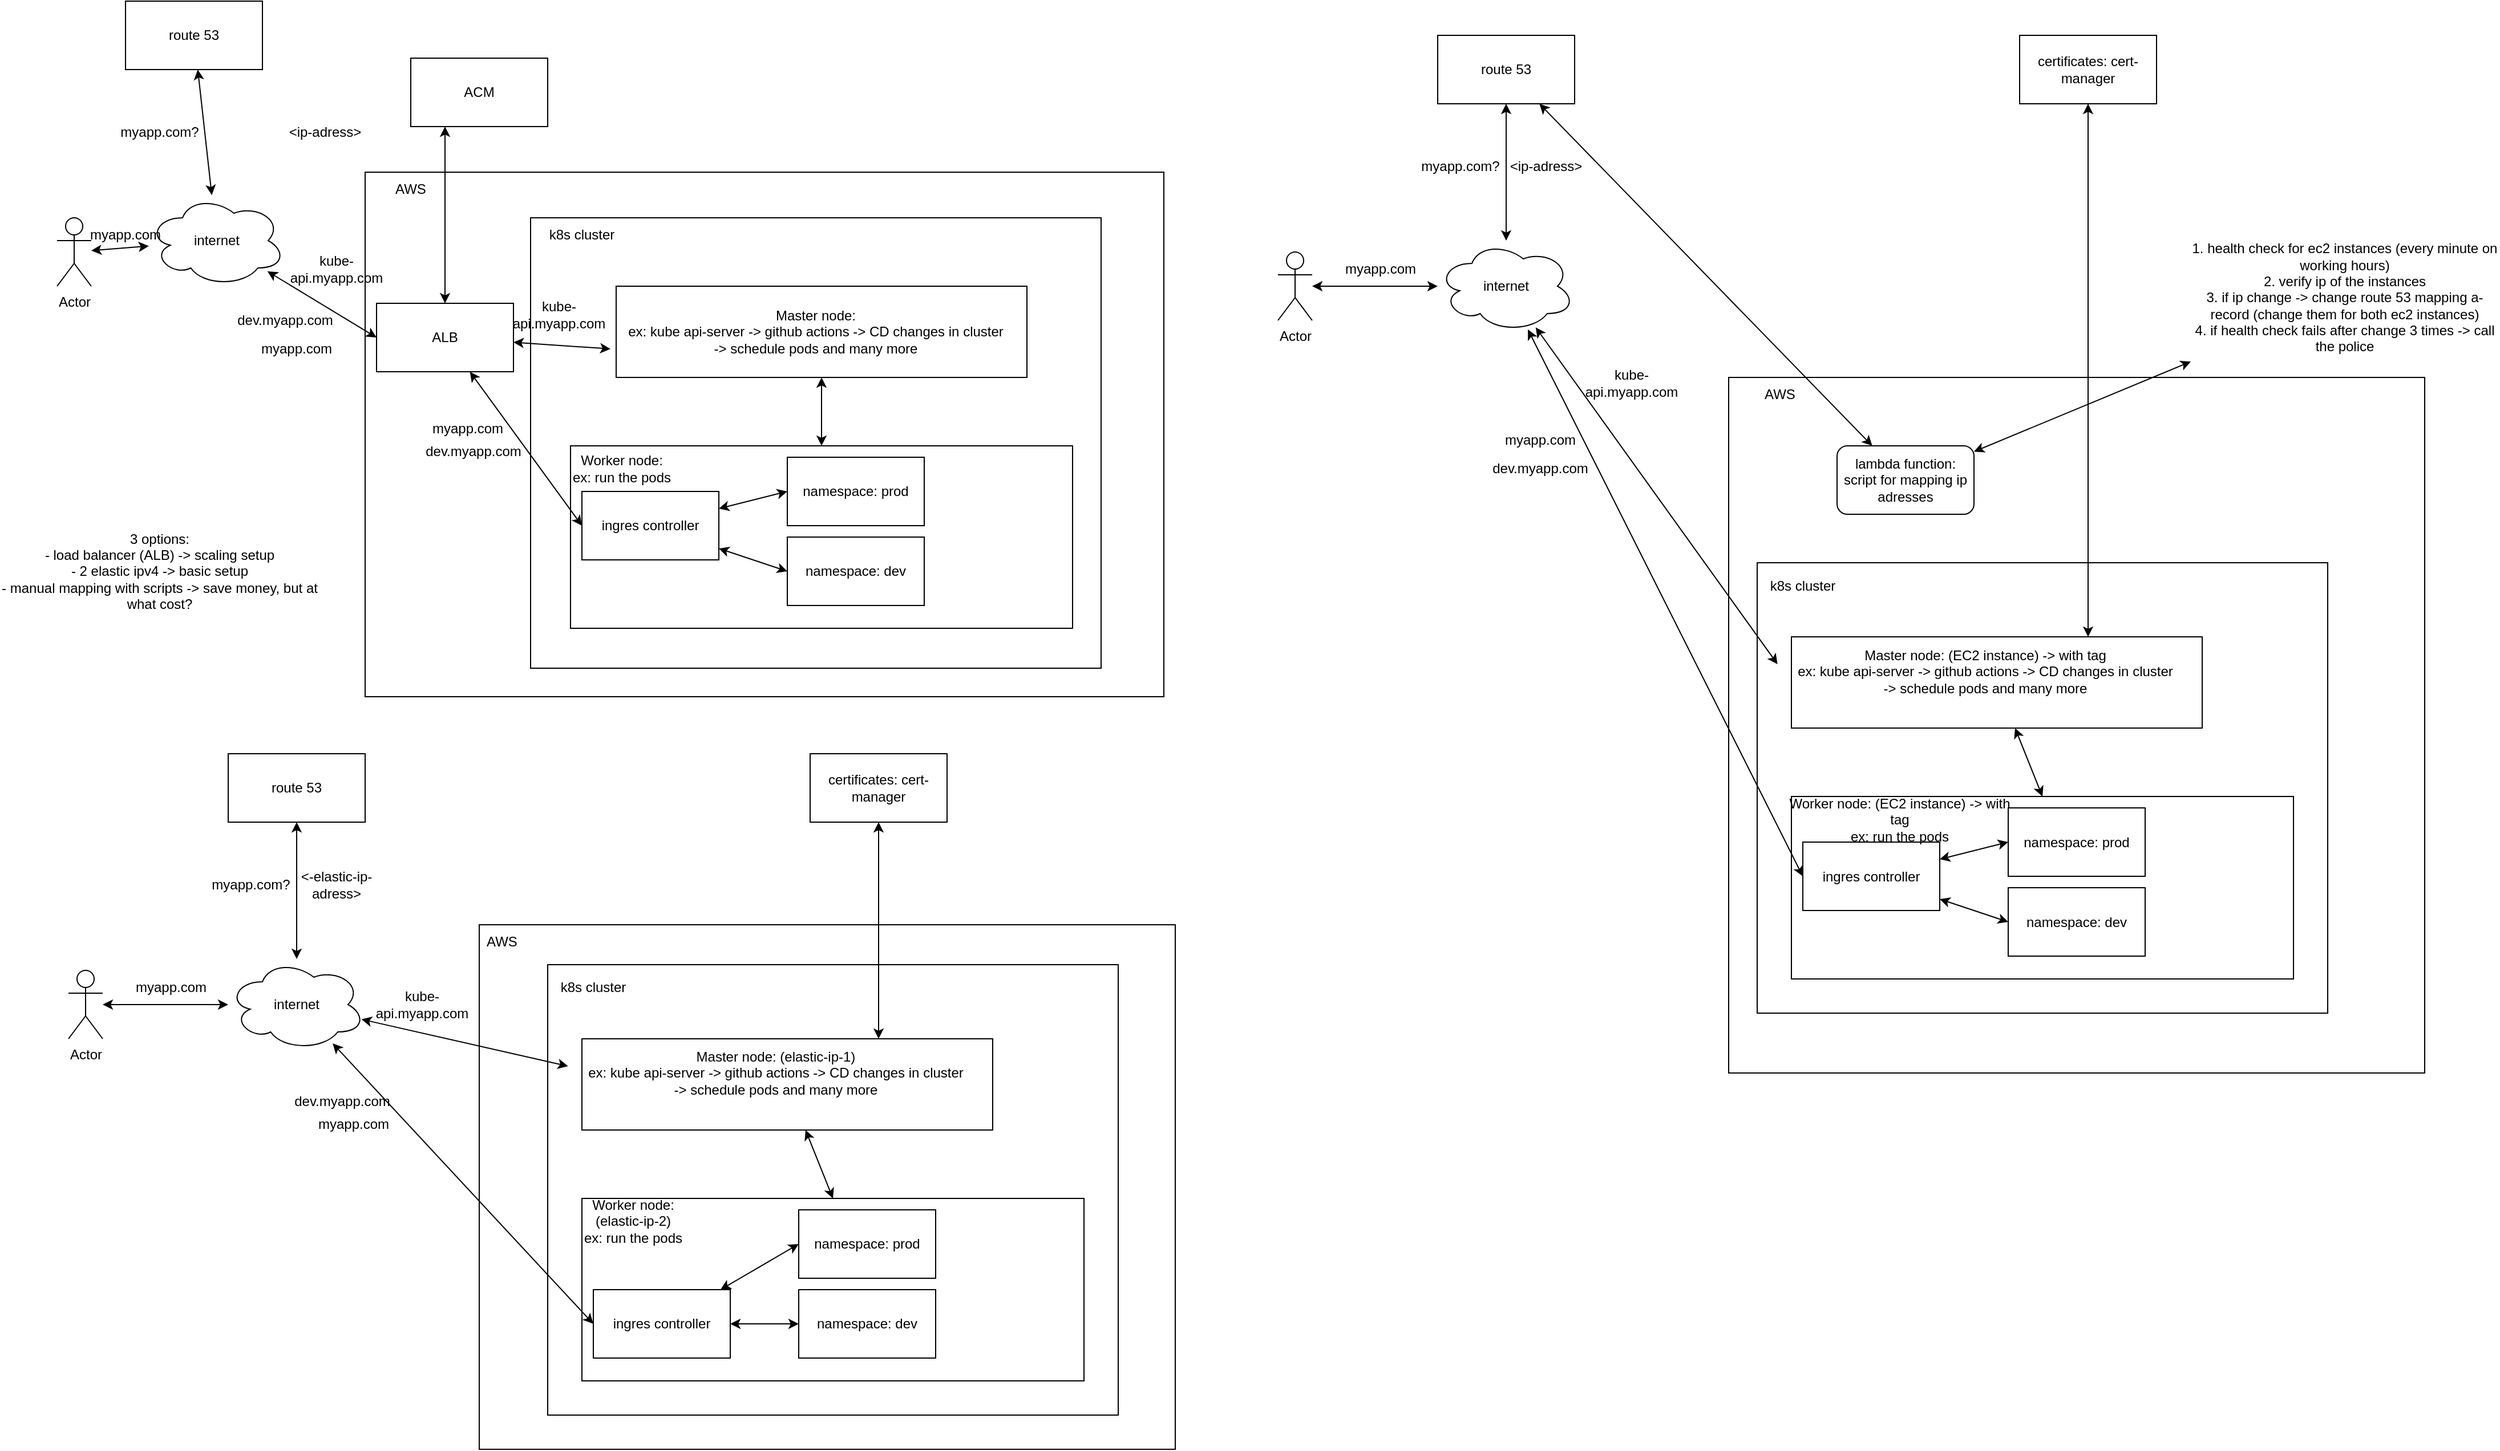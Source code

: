 <mxfile>
    <diagram id="b72ZzESE90N9_cNAmUY-" name="Page-1">
        <mxGraphModel dx="2236" dy="904" grid="1" gridSize="10" guides="1" tooltips="1" connect="1" arrows="1" fold="1" page="1" pageScale="1" pageWidth="850" pageHeight="1100" math="0" shadow="0">
            <root>
                <mxCell id="0"/>
                <mxCell id="1" parent="0"/>
                <mxCell id="76" value="" style="rounded=0;whiteSpace=wrap;html=1;fillColor=none;" parent="1" vertex="1">
                    <mxGeometry x="1495" y="420" width="610" height="610" as="geometry"/>
                </mxCell>
                <mxCell id="28" value="" style="rounded=0;whiteSpace=wrap;html=1;fillColor=none;" parent="1" vertex="1">
                    <mxGeometry x="300" y="240" width="700" height="460" as="geometry"/>
                </mxCell>
                <mxCell id="22" style="edgeStyle=none;html=1;startArrow=classic;startFill=1;endArrow=classic;endFill=1;" parent="1" source="2" target="4" edge="1">
                    <mxGeometry relative="1" as="geometry"/>
                </mxCell>
                <mxCell id="108" style="edgeStyle=none;html=1;entryX=0;entryY=0.5;entryDx=0;entryDy=0;startArrow=classic;startFill=1;endArrow=classic;endFill=1;" parent="1" source="2" target="105" edge="1">
                    <mxGeometry relative="1" as="geometry"/>
                </mxCell>
                <mxCell id="2" value="internet" style="ellipse;shape=cloud;whiteSpace=wrap;html=1;" parent="1" vertex="1">
                    <mxGeometry x="110" y="260" width="120" height="80" as="geometry"/>
                </mxCell>
                <mxCell id="5" style="edgeStyle=none;html=1;startArrow=classic;startFill=1;" parent="1" source="3" target="2" edge="1">
                    <mxGeometry relative="1" as="geometry"/>
                </mxCell>
                <mxCell id="3" value="Actor" style="shape=umlActor;verticalLabelPosition=bottom;verticalAlign=top;html=1;outlineConnect=0;" parent="1" vertex="1">
                    <mxGeometry x="30" y="280" width="30" height="60" as="geometry"/>
                </mxCell>
                <mxCell id="4" value="route 53" style="rounded=0;whiteSpace=wrap;html=1;" parent="1" vertex="1">
                    <mxGeometry x="90" y="90" width="120" height="60" as="geometry"/>
                </mxCell>
                <mxCell id="7" value="" style="rounded=0;whiteSpace=wrap;html=1;fillColor=none;" parent="1" vertex="1">
                    <mxGeometry x="445" y="280" width="500" height="395" as="geometry"/>
                </mxCell>
                <mxCell id="14" value="myapp.com" style="text;html=1;strokeColor=none;fillColor=none;align=center;verticalAlign=middle;whiteSpace=wrap;rounded=0;" parent="1" vertex="1">
                    <mxGeometry x="60" y="280" width="60" height="30" as="geometry"/>
                </mxCell>
                <mxCell id="17" value="dev.myapp.com" style="text;html=1;strokeColor=none;fillColor=none;align=center;verticalAlign=middle;whiteSpace=wrap;rounded=0;" parent="1" vertex="1">
                    <mxGeometry x="200" y="355" width="60" height="30" as="geometry"/>
                </mxCell>
                <mxCell id="23" value="myapp.com?" style="text;html=1;strokeColor=none;fillColor=none;align=center;verticalAlign=middle;whiteSpace=wrap;rounded=0;" parent="1" vertex="1">
                    <mxGeometry x="90" y="190" width="60" height="30" as="geometry"/>
                </mxCell>
                <mxCell id="24" value="&amp;lt;ip-adress&amp;gt;" style="text;html=1;strokeColor=none;fillColor=none;align=center;verticalAlign=middle;whiteSpace=wrap;rounded=0;" parent="1" vertex="1">
                    <mxGeometry x="230" y="190" width="70" height="30" as="geometry"/>
                </mxCell>
                <mxCell id="25" value="k8s cluster" style="text;html=1;strokeColor=none;fillColor=none;align=center;verticalAlign=middle;whiteSpace=wrap;rounded=0;" parent="1" vertex="1">
                    <mxGeometry x="460" y="280" width="60" height="30" as="geometry"/>
                </mxCell>
                <mxCell id="26" value="" style="rounded=0;whiteSpace=wrap;html=1;fillColor=none;" parent="1" vertex="1">
                    <mxGeometry x="480" y="480" width="440" height="160" as="geometry"/>
                </mxCell>
                <mxCell id="44" style="edgeStyle=none;html=1;entryX=0.5;entryY=0;entryDx=0;entryDy=0;startArrow=classic;startFill=1;endArrow=classic;endFill=1;" parent="1" source="27" target="26" edge="1">
                    <mxGeometry relative="1" as="geometry"/>
                </mxCell>
                <mxCell id="27" value="" style="rounded=0;whiteSpace=wrap;html=1;fillColor=none;" parent="1" vertex="1">
                    <mxGeometry x="520" y="340" width="360" height="80" as="geometry"/>
                </mxCell>
                <mxCell id="29" value="AWS" style="text;html=1;strokeColor=none;fillColor=none;align=center;verticalAlign=middle;whiteSpace=wrap;rounded=0;" parent="1" vertex="1">
                    <mxGeometry x="310" y="240" width="60" height="30" as="geometry"/>
                </mxCell>
                <mxCell id="31" value="Master node:&lt;br&gt;ex: kube api-server -&amp;gt; github actions -&amp;gt; CD changes in cluster&lt;br&gt;-&amp;gt; schedule pods and many more" style="text;html=1;strokeColor=none;fillColor=none;align=center;verticalAlign=middle;whiteSpace=wrap;rounded=0;" parent="1" vertex="1">
                    <mxGeometry x="515" y="350" width="360" height="60" as="geometry"/>
                </mxCell>
                <mxCell id="33" value="Worker node:&lt;br&gt;ex: run the pods" style="text;html=1;strokeColor=none;fillColor=none;align=center;verticalAlign=middle;whiteSpace=wrap;rounded=0;" parent="1" vertex="1">
                    <mxGeometry x="470" y="470" width="110" height="60" as="geometry"/>
                </mxCell>
                <mxCell id="34" value="myapp.com" style="text;html=1;strokeColor=none;fillColor=none;align=center;verticalAlign=middle;whiteSpace=wrap;rounded=0;" parent="1" vertex="1">
                    <mxGeometry x="210" y="380" width="60" height="30" as="geometry"/>
                </mxCell>
                <mxCell id="35" value="kube-api.myapp.com" style="text;html=1;strokeColor=none;fillColor=none;align=center;verticalAlign=middle;whiteSpace=wrap;rounded=0;" parent="1" vertex="1">
                    <mxGeometry x="245" y="310" width="60" height="30" as="geometry"/>
                </mxCell>
                <mxCell id="36" value="namespace: prod" style="rounded=0;whiteSpace=wrap;html=1;fillColor=none;" parent="1" vertex="1">
                    <mxGeometry x="670" y="490" width="120" height="60" as="geometry"/>
                </mxCell>
                <mxCell id="37" value="namespace: dev" style="rounded=0;whiteSpace=wrap;html=1;fillColor=none;" parent="1" vertex="1">
                    <mxGeometry x="670" y="560" width="120" height="60" as="geometry"/>
                </mxCell>
                <mxCell id="38" value="ACM" style="rounded=0;whiteSpace=wrap;html=1;fillColor=none;" parent="1" vertex="1">
                    <mxGeometry x="340" y="140" width="120" height="60" as="geometry"/>
                </mxCell>
                <mxCell id="41" style="edgeStyle=none;html=1;entryX=0;entryY=0.5;entryDx=0;entryDy=0;startArrow=classic;startFill=1;endArrow=classic;endFill=1;" parent="1" source="40" target="36" edge="1">
                    <mxGeometry relative="1" as="geometry"/>
                </mxCell>
                <mxCell id="42" style="edgeStyle=none;html=1;entryX=0;entryY=0.5;entryDx=0;entryDy=0;startArrow=classic;startFill=1;endArrow=classic;endFill=1;" parent="1" source="40" target="37" edge="1">
                    <mxGeometry relative="1" as="geometry"/>
                </mxCell>
                <mxCell id="40" value="ingres controller" style="rounded=0;whiteSpace=wrap;html=1;fillColor=none;" parent="1" vertex="1">
                    <mxGeometry x="490" y="520" width="120" height="60" as="geometry"/>
                </mxCell>
                <mxCell id="45" value="3 options:&lt;br&gt;- load balancer (ALB) -&amp;gt; scaling setup&lt;br&gt;- 2 elastic ipv4 -&amp;gt; basic setup&lt;br&gt;- manual mapping with scripts -&amp;gt; save money, but at what cost?" style="text;html=1;strokeColor=none;fillColor=none;align=center;verticalAlign=middle;whiteSpace=wrap;rounded=0;" parent="1" vertex="1">
                    <mxGeometry x="-20" y="545" width="280" height="90" as="geometry"/>
                </mxCell>
                <mxCell id="47" value="" style="rounded=0;whiteSpace=wrap;html=1;fillColor=none;" parent="1" vertex="1">
                    <mxGeometry x="400" y="900" width="610" height="460" as="geometry"/>
                </mxCell>
                <mxCell id="48" style="edgeStyle=none;html=1;entryX=-0.006;entryY=0.4;entryDx=0;entryDy=0;startArrow=classic;startFill=1;entryPerimeter=0;" parent="1" source="51" target="65" edge="1">
                    <mxGeometry relative="1" as="geometry"/>
                </mxCell>
                <mxCell id="49" style="edgeStyle=none;html=1;startArrow=classic;startFill=1;endArrow=classic;endFill=1;" parent="1" source="51" target="54" edge="1">
                    <mxGeometry relative="1" as="geometry"/>
                </mxCell>
                <mxCell id="50" style="edgeStyle=none;html=1;entryX=0;entryY=0.5;entryDx=0;entryDy=0;startArrow=classic;startFill=1;endArrow=classic;endFill=1;" parent="1" source="51" target="75" edge="1">
                    <mxGeometry relative="1" as="geometry"/>
                </mxCell>
                <mxCell id="51" value="internet" style="ellipse;shape=cloud;whiteSpace=wrap;html=1;" parent="1" vertex="1">
                    <mxGeometry x="180" y="930" width="120" height="80" as="geometry"/>
                </mxCell>
                <mxCell id="52" style="edgeStyle=none;html=1;startArrow=classic;startFill=1;" parent="1" source="53" target="51" edge="1">
                    <mxGeometry relative="1" as="geometry"/>
                </mxCell>
                <mxCell id="53" value="Actor" style="shape=umlActor;verticalLabelPosition=bottom;verticalAlign=top;html=1;outlineConnect=0;" parent="1" vertex="1">
                    <mxGeometry x="40" y="940" width="30" height="60" as="geometry"/>
                </mxCell>
                <mxCell id="54" value="route 53" style="rounded=0;whiteSpace=wrap;html=1;" parent="1" vertex="1">
                    <mxGeometry x="180" y="750" width="120" height="60" as="geometry"/>
                </mxCell>
                <mxCell id="55" value="" style="rounded=0;whiteSpace=wrap;html=1;fillColor=none;" parent="1" vertex="1">
                    <mxGeometry x="460" y="935" width="500" height="395" as="geometry"/>
                </mxCell>
                <mxCell id="56" value="myapp.com" style="text;html=1;strokeColor=none;fillColor=none;align=center;verticalAlign=middle;whiteSpace=wrap;rounded=0;" parent="1" vertex="1">
                    <mxGeometry x="100" y="940" width="60" height="30" as="geometry"/>
                </mxCell>
                <mxCell id="57" value="dev.myapp.com" style="text;html=1;strokeColor=none;fillColor=none;align=center;verticalAlign=middle;whiteSpace=wrap;rounded=0;" parent="1" vertex="1">
                    <mxGeometry x="250" y="1040" width="60" height="30" as="geometry"/>
                </mxCell>
                <mxCell id="58" value="myapp.com?" style="text;html=1;strokeColor=none;fillColor=none;align=center;verticalAlign=middle;whiteSpace=wrap;rounded=0;" parent="1" vertex="1">
                    <mxGeometry x="170" y="850" width="60" height="30" as="geometry"/>
                </mxCell>
                <mxCell id="59" value="&amp;lt;-elastic-ip-adress&amp;gt;" style="text;html=1;strokeColor=none;fillColor=none;align=center;verticalAlign=middle;whiteSpace=wrap;rounded=0;" parent="1" vertex="1">
                    <mxGeometry x="240" y="850" width="70" height="30" as="geometry"/>
                </mxCell>
                <mxCell id="60" value="k8s cluster" style="text;html=1;strokeColor=none;fillColor=none;align=center;verticalAlign=middle;whiteSpace=wrap;rounded=0;" parent="1" vertex="1">
                    <mxGeometry x="470" y="940" width="60" height="30" as="geometry"/>
                </mxCell>
                <mxCell id="61" value="" style="rounded=0;whiteSpace=wrap;html=1;fillColor=none;" parent="1" vertex="1">
                    <mxGeometry x="490" y="1140" width="440" height="160" as="geometry"/>
                </mxCell>
                <mxCell id="62" style="edgeStyle=none;html=1;entryX=0.5;entryY=0;entryDx=0;entryDy=0;startArrow=classic;startFill=1;endArrow=classic;endFill=1;" parent="1" source="63" target="61" edge="1">
                    <mxGeometry relative="1" as="geometry"/>
                </mxCell>
                <mxCell id="63" value="" style="rounded=0;whiteSpace=wrap;html=1;fillColor=none;" parent="1" vertex="1">
                    <mxGeometry x="490" y="1000" width="360" height="80" as="geometry"/>
                </mxCell>
                <mxCell id="64" value="AWS" style="text;html=1;strokeColor=none;fillColor=none;align=center;verticalAlign=middle;whiteSpace=wrap;rounded=0;" parent="1" vertex="1">
                    <mxGeometry x="390" y="900" width="60" height="30" as="geometry"/>
                </mxCell>
                <mxCell id="65" value="Master node: (elastic-ip-1)&lt;br&gt;ex: kube api-server -&amp;gt; github actions -&amp;gt; CD changes in cluster&lt;br&gt;-&amp;gt; schedule pods and many more" style="text;html=1;strokeColor=none;fillColor=none;align=center;verticalAlign=middle;whiteSpace=wrap;rounded=0;" parent="1" vertex="1">
                    <mxGeometry x="480" y="1000" width="360" height="60" as="geometry"/>
                </mxCell>
                <mxCell id="66" value="Worker node:(elastic-ip-2)&lt;br&gt;ex: run the pods" style="text;html=1;strokeColor=none;fillColor=none;align=center;verticalAlign=middle;whiteSpace=wrap;rounded=0;" parent="1" vertex="1">
                    <mxGeometry x="480" y="1130" width="110" height="60" as="geometry"/>
                </mxCell>
                <mxCell id="67" value="myapp.com" style="text;html=1;strokeColor=none;fillColor=none;align=center;verticalAlign=middle;whiteSpace=wrap;rounded=0;" parent="1" vertex="1">
                    <mxGeometry x="260" y="1060" width="60" height="30" as="geometry"/>
                </mxCell>
                <mxCell id="68" value="kube-api.myapp.com" style="text;html=1;strokeColor=none;fillColor=none;align=center;verticalAlign=middle;whiteSpace=wrap;rounded=0;" parent="1" vertex="1">
                    <mxGeometry x="320" y="955" width="60" height="30" as="geometry"/>
                </mxCell>
                <mxCell id="69" value="namespace: prod" style="rounded=0;whiteSpace=wrap;html=1;fillColor=none;" parent="1" vertex="1">
                    <mxGeometry x="680" y="1150" width="120" height="60" as="geometry"/>
                </mxCell>
                <mxCell id="70" value="namespace: dev" style="rounded=0;whiteSpace=wrap;html=1;fillColor=none;" parent="1" vertex="1">
                    <mxGeometry x="680" y="1220" width="120" height="60" as="geometry"/>
                </mxCell>
                <mxCell id="71" style="edgeStyle=none;html=1;entryX=0.75;entryY=0;entryDx=0;entryDy=0;startArrow=classic;startFill=1;endArrow=classic;endFill=1;" parent="1" source="72" target="65" edge="1">
                    <mxGeometry relative="1" as="geometry"/>
                </mxCell>
                <mxCell id="72" value="certificates: cert-manager" style="rounded=0;whiteSpace=wrap;html=1;fillColor=none;" parent="1" vertex="1">
                    <mxGeometry x="690" y="750" width="120" height="60" as="geometry"/>
                </mxCell>
                <mxCell id="73" style="edgeStyle=none;html=1;entryX=0;entryY=0.5;entryDx=0;entryDy=0;startArrow=classic;startFill=1;endArrow=classic;endFill=1;" parent="1" source="75" target="69" edge="1">
                    <mxGeometry relative="1" as="geometry"/>
                </mxCell>
                <mxCell id="74" style="edgeStyle=none;html=1;entryX=0;entryY=0.5;entryDx=0;entryDy=0;startArrow=classic;startFill=1;endArrow=classic;endFill=1;" parent="1" source="75" target="70" edge="1">
                    <mxGeometry relative="1" as="geometry"/>
                </mxCell>
                <mxCell id="75" value="ingres controller" style="rounded=0;whiteSpace=wrap;html=1;fillColor=none;" parent="1" vertex="1">
                    <mxGeometry x="500" y="1220" width="120" height="60" as="geometry"/>
                </mxCell>
                <mxCell id="77" style="edgeStyle=none;html=1;entryX=-0.006;entryY=0.4;entryDx=0;entryDy=0;startArrow=classic;startFill=1;entryPerimeter=0;" parent="1" source="80" target="94" edge="1">
                    <mxGeometry relative="1" as="geometry"/>
                </mxCell>
                <mxCell id="78" style="edgeStyle=none;html=1;startArrow=classic;startFill=1;endArrow=classic;endFill=1;" parent="1" source="80" target="83" edge="1">
                    <mxGeometry relative="1" as="geometry"/>
                </mxCell>
                <mxCell id="79" style="edgeStyle=none;html=1;entryX=0;entryY=0.5;entryDx=0;entryDy=0;startArrow=classic;startFill=1;endArrow=classic;endFill=1;" parent="1" source="80" target="104" edge="1">
                    <mxGeometry relative="1" as="geometry"/>
                </mxCell>
                <mxCell id="80" value="internet" style="ellipse;shape=cloud;whiteSpace=wrap;html=1;" parent="1" vertex="1">
                    <mxGeometry x="1240" y="300" width="120" height="80" as="geometry"/>
                </mxCell>
                <mxCell id="81" style="edgeStyle=none;html=1;startArrow=classic;startFill=1;" parent="1" source="82" target="80" edge="1">
                    <mxGeometry relative="1" as="geometry"/>
                </mxCell>
                <mxCell id="82" value="Actor" style="shape=umlActor;verticalLabelPosition=bottom;verticalAlign=top;html=1;outlineConnect=0;" parent="1" vertex="1">
                    <mxGeometry x="1100" y="310" width="30" height="60" as="geometry"/>
                </mxCell>
                <mxCell id="150" style="edgeStyle=none;html=1;startArrow=classic;startFill=1;endArrow=classic;endFill=1;" parent="1" source="83" target="148" edge="1">
                    <mxGeometry relative="1" as="geometry"/>
                </mxCell>
                <mxCell id="83" value="route 53" style="rounded=0;whiteSpace=wrap;html=1;" parent="1" vertex="1">
                    <mxGeometry x="1240" y="120" width="120" height="60" as="geometry"/>
                </mxCell>
                <mxCell id="84" value="" style="rounded=0;whiteSpace=wrap;html=1;fillColor=none;" parent="1" vertex="1">
                    <mxGeometry x="1520" y="582.5" width="500" height="395" as="geometry"/>
                </mxCell>
                <mxCell id="85" value="myapp.com" style="text;html=1;strokeColor=none;fillColor=none;align=center;verticalAlign=middle;whiteSpace=wrap;rounded=0;" parent="1" vertex="1">
                    <mxGeometry x="1160" y="310" width="60" height="30" as="geometry"/>
                </mxCell>
                <mxCell id="86" value="dev.myapp.com" style="text;html=1;strokeColor=none;fillColor=none;align=center;verticalAlign=middle;whiteSpace=wrap;rounded=0;" parent="1" vertex="1">
                    <mxGeometry x="1300" y="485" width="60" height="30" as="geometry"/>
                </mxCell>
                <mxCell id="87" value="myapp.com?" style="text;html=1;strokeColor=none;fillColor=none;align=center;verticalAlign=middle;whiteSpace=wrap;rounded=0;" parent="1" vertex="1">
                    <mxGeometry x="1230" y="220" width="60" height="30" as="geometry"/>
                </mxCell>
                <mxCell id="88" value="&amp;lt;ip-adress&amp;gt;" style="text;html=1;strokeColor=none;fillColor=none;align=center;verticalAlign=middle;whiteSpace=wrap;rounded=0;" parent="1" vertex="1">
                    <mxGeometry x="1300" y="220" width="70" height="30" as="geometry"/>
                </mxCell>
                <mxCell id="89" value="k8s cluster" style="text;html=1;strokeColor=none;fillColor=none;align=center;verticalAlign=middle;whiteSpace=wrap;rounded=0;" parent="1" vertex="1">
                    <mxGeometry x="1530" y="587.5" width="60" height="30" as="geometry"/>
                </mxCell>
                <mxCell id="90" value="" style="rounded=0;whiteSpace=wrap;html=1;fillColor=none;" parent="1" vertex="1">
                    <mxGeometry x="1550" y="787.5" width="440" height="160" as="geometry"/>
                </mxCell>
                <mxCell id="91" style="edgeStyle=none;html=1;entryX=0.5;entryY=0;entryDx=0;entryDy=0;startArrow=classic;startFill=1;endArrow=classic;endFill=1;" parent="1" source="92" target="90" edge="1">
                    <mxGeometry relative="1" as="geometry"/>
                </mxCell>
                <mxCell id="92" value="" style="rounded=0;whiteSpace=wrap;html=1;fillColor=none;" parent="1" vertex="1">
                    <mxGeometry x="1550" y="647.5" width="360" height="80" as="geometry"/>
                </mxCell>
                <mxCell id="93" value="AWS" style="text;html=1;strokeColor=none;fillColor=none;align=center;verticalAlign=middle;whiteSpace=wrap;rounded=0;" parent="1" vertex="1">
                    <mxGeometry x="1510" y="420" width="60" height="30" as="geometry"/>
                </mxCell>
                <mxCell id="94" value="Master node: (EC2 instance) -&amp;gt; with tag&lt;br&gt;ex: kube api-server -&amp;gt; github actions -&amp;gt; CD changes in cluster&lt;br&gt;-&amp;gt; schedule pods and many more" style="text;html=1;strokeColor=none;fillColor=none;align=center;verticalAlign=middle;whiteSpace=wrap;rounded=0;" parent="1" vertex="1">
                    <mxGeometry x="1540" y="647.5" width="360" height="60" as="geometry"/>
                </mxCell>
                <mxCell id="95" value="Worker node: (EC2 instance) -&amp;gt; with tag&lt;br&gt;ex: run the pods" style="text;html=1;strokeColor=none;fillColor=none;align=center;verticalAlign=middle;whiteSpace=wrap;rounded=0;" parent="1" vertex="1">
                    <mxGeometry x="1540" y="777.5" width="210" height="60" as="geometry"/>
                </mxCell>
                <mxCell id="96" value="myapp.com" style="text;html=1;strokeColor=none;fillColor=none;align=center;verticalAlign=middle;whiteSpace=wrap;rounded=0;" parent="1" vertex="1">
                    <mxGeometry x="1300" y="460" width="60" height="30" as="geometry"/>
                </mxCell>
                <mxCell id="97" value="kube-api.myapp.com" style="text;html=1;strokeColor=none;fillColor=none;align=center;verticalAlign=middle;whiteSpace=wrap;rounded=0;" parent="1" vertex="1">
                    <mxGeometry x="1380" y="410" width="60" height="30" as="geometry"/>
                </mxCell>
                <mxCell id="98" value="namespace: prod" style="rounded=0;whiteSpace=wrap;html=1;fillColor=none;" parent="1" vertex="1">
                    <mxGeometry x="1740" y="797.5" width="120" height="60" as="geometry"/>
                </mxCell>
                <mxCell id="99" value="namespace: dev" style="rounded=0;whiteSpace=wrap;html=1;fillColor=none;" parent="1" vertex="1">
                    <mxGeometry x="1740" y="867.5" width="120" height="60" as="geometry"/>
                </mxCell>
                <mxCell id="100" style="edgeStyle=none;html=1;entryX=0.75;entryY=0;entryDx=0;entryDy=0;startArrow=classic;startFill=1;endArrow=classic;endFill=1;" parent="1" target="94" edge="1">
                    <mxGeometry relative="1" as="geometry">
                        <mxPoint x="1810" y="180" as="sourcePoint"/>
                    </mxGeometry>
                </mxCell>
                <mxCell id="102" style="edgeStyle=none;html=1;entryX=0;entryY=0.5;entryDx=0;entryDy=0;startArrow=classic;startFill=1;endArrow=classic;endFill=1;" parent="1" source="104" target="98" edge="1">
                    <mxGeometry relative="1" as="geometry"/>
                </mxCell>
                <mxCell id="103" style="edgeStyle=none;html=1;entryX=0;entryY=0.5;entryDx=0;entryDy=0;startArrow=classic;startFill=1;endArrow=classic;endFill=1;" parent="1" source="104" target="99" edge="1">
                    <mxGeometry relative="1" as="geometry"/>
                </mxCell>
                <mxCell id="104" value="ingres controller" style="rounded=0;whiteSpace=wrap;html=1;fillColor=none;" parent="1" vertex="1">
                    <mxGeometry x="1560" y="827.5" width="120" height="60" as="geometry"/>
                </mxCell>
                <mxCell id="109" style="edgeStyle=none;html=1;entryX=0;entryY=0.75;entryDx=0;entryDy=0;startArrow=classic;startFill=1;endArrow=classic;endFill=1;" parent="1" source="105" target="31" edge="1">
                    <mxGeometry relative="1" as="geometry"/>
                </mxCell>
                <mxCell id="110" style="edgeStyle=none;html=1;entryX=0;entryY=0.5;entryDx=0;entryDy=0;startArrow=classic;startFill=1;endArrow=classic;endFill=1;" parent="1" source="105" target="40" edge="1">
                    <mxGeometry relative="1" as="geometry"/>
                </mxCell>
                <mxCell id="143" style="edgeStyle=none;html=1;entryX=0.25;entryY=1;entryDx=0;entryDy=0;startArrow=classic;startFill=1;endArrow=classic;endFill=1;" parent="1" source="105" target="38" edge="1">
                    <mxGeometry relative="1" as="geometry"/>
                </mxCell>
                <mxCell id="105" value="ALB" style="rounded=0;whiteSpace=wrap;html=1;fillColor=none;" parent="1" vertex="1">
                    <mxGeometry x="310" y="355" width="120" height="60" as="geometry"/>
                </mxCell>
                <mxCell id="140" value="myapp.com" style="text;html=1;strokeColor=none;fillColor=none;align=center;verticalAlign=middle;whiteSpace=wrap;rounded=0;" parent="1" vertex="1">
                    <mxGeometry x="360" y="450" width="60" height="30" as="geometry"/>
                </mxCell>
                <mxCell id="141" value="dev.myapp.com" style="text;html=1;strokeColor=none;fillColor=none;align=center;verticalAlign=middle;whiteSpace=wrap;rounded=0;" parent="1" vertex="1">
                    <mxGeometry x="365" y="470" width="60" height="30" as="geometry"/>
                </mxCell>
                <mxCell id="142" value="kube-api.myapp.com" style="text;html=1;strokeColor=none;fillColor=none;align=center;verticalAlign=middle;whiteSpace=wrap;rounded=0;" parent="1" vertex="1">
                    <mxGeometry x="440" y="350" width="60" height="30" as="geometry"/>
                </mxCell>
                <mxCell id="146" value="certificates: cert-manager" style="rounded=0;whiteSpace=wrap;html=1;fillColor=none;" parent="1" vertex="1">
                    <mxGeometry x="1750" y="120" width="120" height="60" as="geometry"/>
                </mxCell>
                <mxCell id="156" style="edgeStyle=none;html=1;startArrow=classic;startFill=1;endArrow=classic;endFill=1;" parent="1" source="148" target="155" edge="1">
                    <mxGeometry relative="1" as="geometry"/>
                </mxCell>
                <mxCell id="148" value="lambda function:&lt;br&gt;script for mapping ip adresses&lt;br&gt;" style="rounded=1;whiteSpace=wrap;html=1;fillColor=none;" parent="1" vertex="1">
                    <mxGeometry x="1590" y="480" width="120" height="60" as="geometry"/>
                </mxCell>
                <mxCell id="155" value="1. health check for ec2 instances (every minute on working hours)&lt;br&gt;2. verify ip of the instances&lt;br&gt;3. if ip change -&amp;gt; change route 53 mapping a-record (change them for both ec2 instances)&lt;br&gt;4. if health check fails after change 3 times -&amp;gt; call the police" style="text;html=1;strokeColor=none;fillColor=none;align=center;verticalAlign=middle;whiteSpace=wrap;rounded=0;" parent="1" vertex="1">
                    <mxGeometry x="1900" y="290" width="270" height="120" as="geometry"/>
                </mxCell>
            </root>
        </mxGraphModel>
    </diagram>
</mxfile>